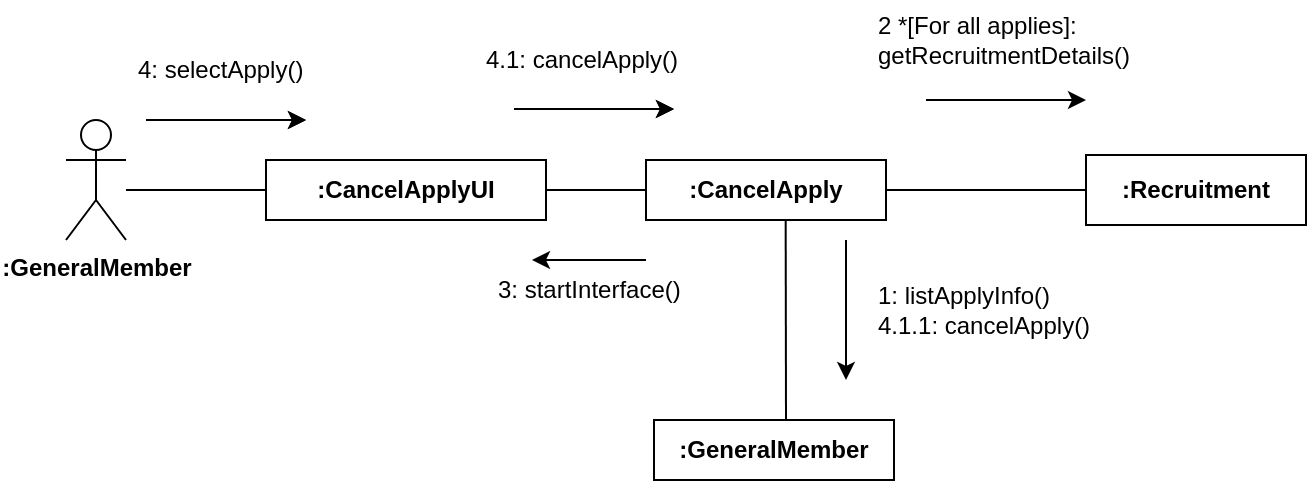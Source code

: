 <mxfile version="20.8.16" type="device"><diagram name="페이지-1" id="J-_nLg0jtEZGU5dkHksg"><mxGraphModel dx="1182" dy="690" grid="1" gridSize="10" guides="1" tooltips="1" connect="1" arrows="1" fold="1" page="1" pageScale="1" pageWidth="827" pageHeight="1169" math="0" shadow="0"><root><mxCell id="0"/><mxCell id="1" parent="0"/><mxCell id="_9Z_5fDtFaT9i3LH6Qrc-1" value="4: selectApply()" style="text;strokeColor=none;fillColor=none;align=left;verticalAlign=middle;spacingLeft=4;spacingRight=4;overflow=hidden;points=[[0,0.5],[1,0.5]];portConstraint=eastwest;rotatable=0;whiteSpace=wrap;html=1;" parent="1" vertex="1"><mxGeometry x="110" y="340" width="100" height="30" as="geometry"/></mxCell><mxCell id="_9Z_5fDtFaT9i3LH6Qrc-2" value="" style="endArrow=classic;html=1;rounded=0;" parent="1" edge="1"><mxGeometry width="50" height="50" relative="1" as="geometry"><mxPoint x="120" y="380" as="sourcePoint"/><mxPoint x="200" y="380" as="targetPoint"/></mxGeometry></mxCell><mxCell id="_9Z_5fDtFaT9i3LH6Qrc-3" value="4.1: cancelApply()" style="text;strokeColor=none;fillColor=none;align=left;verticalAlign=middle;spacingLeft=4;spacingRight=4;overflow=hidden;points=[[0,0.5],[1,0.5]];portConstraint=eastwest;rotatable=0;whiteSpace=wrap;html=1;" parent="1" vertex="1"><mxGeometry x="284" y="334.5" width="140" height="30" as="geometry"/></mxCell><mxCell id="_9Z_5fDtFaT9i3LH6Qrc-4" value="" style="endArrow=classic;html=1;rounded=0;" parent="1" edge="1"><mxGeometry width="50" height="50" relative="1" as="geometry"><mxPoint x="304" y="374.5" as="sourcePoint"/><mxPoint x="384" y="374.5" as="targetPoint"/></mxGeometry></mxCell><mxCell id="_9Z_5fDtFaT9i3LH6Qrc-6" value="" style="endArrow=classic;html=1;rounded=0;" parent="1" edge="1"><mxGeometry width="50" height="50" relative="1" as="geometry"><mxPoint x="120" y="380" as="sourcePoint"/><mxPoint x="200" y="380" as="targetPoint"/></mxGeometry></mxCell><mxCell id="_9Z_5fDtFaT9i3LH6Qrc-7" value="" style="endArrow=classic;html=1;rounded=0;" parent="1" edge="1"><mxGeometry width="50" height="50" relative="1" as="geometry"><mxPoint x="304" y="374.5" as="sourcePoint"/><mxPoint x="384" y="374.5" as="targetPoint"/></mxGeometry></mxCell><mxCell id="_9Z_5fDtFaT9i3LH6Qrc-8" value=":GeneralMember" style="shape=umlActor;verticalLabelPosition=bottom;verticalAlign=top;html=1;outlineConnect=0;fontStyle=1" parent="1" vertex="1"><mxGeometry x="80" y="380" width="30" height="60" as="geometry"/></mxCell><mxCell id="_9Z_5fDtFaT9i3LH6Qrc-9" value=":CancelApplyUI" style="rounded=0;whiteSpace=wrap;html=1;fontStyle=1" parent="1" vertex="1"><mxGeometry x="180" y="400" width="140" height="30" as="geometry"/></mxCell><mxCell id="_9Z_5fDtFaT9i3LH6Qrc-10" value=":CancelApply" style="rounded=0;whiteSpace=wrap;html=1;fontStyle=1" parent="1" vertex="1"><mxGeometry x="370" y="400" width="120" height="30" as="geometry"/></mxCell><mxCell id="_9Z_5fDtFaT9i3LH6Qrc-11" value="" style="endArrow=none;html=1;rounded=0;entryX=0;entryY=0.5;entryDx=0;entryDy=0;" parent="1" target="_9Z_5fDtFaT9i3LH6Qrc-9" edge="1"><mxGeometry width="50" height="50" relative="1" as="geometry"><mxPoint x="110" y="415" as="sourcePoint"/><mxPoint x="160" y="370" as="targetPoint"/></mxGeometry></mxCell><mxCell id="_9Z_5fDtFaT9i3LH6Qrc-12" value="" style="endArrow=none;html=1;rounded=0;entryX=0;entryY=0.5;entryDx=0;entryDy=0;exitX=1;exitY=0.5;exitDx=0;exitDy=0;" parent="1" source="_9Z_5fDtFaT9i3LH6Qrc-9" target="_9Z_5fDtFaT9i3LH6Qrc-10" edge="1"><mxGeometry width="50" height="50" relative="1" as="geometry"><mxPoint x="320" y="420" as="sourcePoint"/><mxPoint x="370" y="370" as="targetPoint"/></mxGeometry></mxCell><mxCell id="_9Z_5fDtFaT9i3LH6Qrc-13" value="" style="endArrow=classic;rounded=0;movable=1;resizable=1;rotatable=1;deletable=1;editable=1;locked=0;connectable=1;html=1;verticalAlign=top;" parent="1" edge="1"><mxGeometry width="50" height="50" relative="1" as="geometry"><mxPoint x="370" y="450" as="sourcePoint"/><mxPoint x="313" y="450" as="targetPoint"/></mxGeometry></mxCell><mxCell id="_9Z_5fDtFaT9i3LH6Qrc-14" value="3: startInterface()" style="text;strokeColor=none;fillColor=none;align=left;verticalAlign=middle;spacingLeft=4;spacingRight=4;overflow=hidden;points=[[0,0.5],[1,0.5]];portConstraint=eastwest;rotatable=0;whiteSpace=wrap;html=1;" parent="1" vertex="1"><mxGeometry x="290" y="450" width="110" height="30" as="geometry"/></mxCell><mxCell id="_9Z_5fDtFaT9i3LH6Qrc-15" value=":GeneralMember" style="rounded=0;whiteSpace=wrap;html=1;fontStyle=1" parent="1" vertex="1"><mxGeometry x="374" y="530" width="120" height="30" as="geometry"/></mxCell><mxCell id="_9Z_5fDtFaT9i3LH6Qrc-16" value="2 *[For all applies]: getRecruitmentDetails()" style="text;strokeColor=none;fillColor=none;align=left;verticalAlign=middle;spacingLeft=4;spacingRight=4;overflow=hidden;points=[[0,0.5],[1,0.5]];portConstraint=eastwest;rotatable=0;whiteSpace=wrap;html=1;" parent="1" vertex="1"><mxGeometry x="480" y="320" width="170" height="40" as="geometry"/></mxCell><mxCell id="_9Z_5fDtFaT9i3LH6Qrc-17" value="" style="endArrow=none;html=1;rounded=0;exitX=0.582;exitY=1.007;exitDx=0;exitDy=0;exitPerimeter=0;" parent="1" source="_9Z_5fDtFaT9i3LH6Qrc-10" edge="1"><mxGeometry width="50" height="50" relative="1" as="geometry"><mxPoint x="410" y="450" as="sourcePoint"/><mxPoint x="440" y="530" as="targetPoint"/></mxGeometry></mxCell><mxCell id="_9Z_5fDtFaT9i3LH6Qrc-18" value="" style="endArrow=classic;html=1;rounded=0;" parent="1" edge="1"><mxGeometry width="50" height="50" relative="1" as="geometry"><mxPoint x="510" y="370" as="sourcePoint"/><mxPoint x="590" y="370" as="targetPoint"/></mxGeometry></mxCell><mxCell id="_9Z_5fDtFaT9i3LH6Qrc-19" value="" style="endArrow=classic;html=1;rounded=0;" parent="1" edge="1"><mxGeometry width="50" height="50" relative="1" as="geometry"><mxPoint x="470" y="440" as="sourcePoint"/><mxPoint x="470" y="510" as="targetPoint"/></mxGeometry></mxCell><mxCell id="_9Z_5fDtFaT9i3LH6Qrc-20" value="1: listApplyInfo()&lt;br&gt;4.1.1: cancelApply()" style="text;strokeColor=none;fillColor=none;align=left;verticalAlign=middle;spacingLeft=4;spacingRight=4;overflow=hidden;points=[[0,0.5],[1,0.5]];portConstraint=eastwest;rotatable=0;whiteSpace=wrap;html=1;" parent="1" vertex="1"><mxGeometry x="480" y="450" width="130" height="50" as="geometry"/></mxCell><mxCell id="_9Z_5fDtFaT9i3LH6Qrc-21" value=":Recruitment" style="rounded=0;whiteSpace=wrap;html=1;fontStyle=1" parent="1" vertex="1"><mxGeometry x="590" y="397.5" width="110" height="35" as="geometry"/></mxCell><mxCell id="_9Z_5fDtFaT9i3LH6Qrc-22" value="" style="endArrow=none;html=1;rounded=0;entryX=0;entryY=0.5;entryDx=0;entryDy=0;exitX=1;exitY=0.5;exitDx=0;exitDy=0;" parent="1" source="_9Z_5fDtFaT9i3LH6Qrc-10" target="_9Z_5fDtFaT9i3LH6Qrc-21" edge="1"><mxGeometry width="50" height="50" relative="1" as="geometry"><mxPoint x="420" y="470" as="sourcePoint"/><mxPoint x="460" y="420" as="targetPoint"/></mxGeometry></mxCell></root></mxGraphModel></diagram></mxfile>